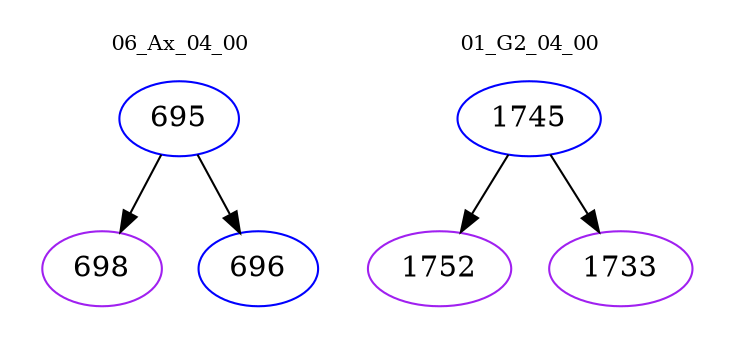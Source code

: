 digraph{
subgraph cluster_0 {
color = white
label = "06_Ax_04_00";
fontsize=10;
T0_695 [label="695", color="blue"]
T0_695 -> T0_698 [color="black"]
T0_698 [label="698", color="purple"]
T0_695 -> T0_696 [color="black"]
T0_696 [label="696", color="blue"]
}
subgraph cluster_1 {
color = white
label = "01_G2_04_00";
fontsize=10;
T1_1745 [label="1745", color="blue"]
T1_1745 -> T1_1752 [color="black"]
T1_1752 [label="1752", color="purple"]
T1_1745 -> T1_1733 [color="black"]
T1_1733 [label="1733", color="purple"]
}
}
